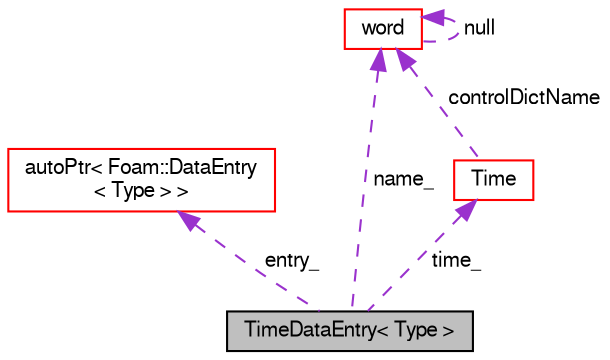 digraph "TimeDataEntry&lt; Type &gt;"
{
  bgcolor="transparent";
  edge [fontname="FreeSans",fontsize="10",labelfontname="FreeSans",labelfontsize="10"];
  node [fontname="FreeSans",fontsize="10",shape=record];
  Node2 [label="TimeDataEntry\< Type \>",height=0.2,width=0.4,color="black", fillcolor="grey75", style="filled", fontcolor="black"];
  Node3 -> Node2 [dir="back",color="darkorchid3",fontsize="10",style="dashed",label=" entry_" ,fontname="FreeSans"];
  Node3 [label="autoPtr\< Foam::DataEntry\l\< Type \> \>",height=0.2,width=0.4,color="red",URL="$a25958.html"];
  Node5 -> Node2 [dir="back",color="darkorchid3",fontsize="10",style="dashed",label=" time_" ,fontname="FreeSans"];
  Node5 [label="Time",height=0.2,width=0.4,color="red",URL="$a26350.html",tooltip="Class to control time during OpenFOAM simulations that is also the top-level objectRegistry. "];
  Node35 -> Node5 [dir="back",color="darkorchid3",fontsize="10",style="dashed",label=" controlDictName" ,fontname="FreeSans"];
  Node35 [label="word",height=0.2,width=0.4,color="red",URL="$a28258.html",tooltip="A class for handling words, derived from string. "];
  Node35 -> Node35 [dir="back",color="darkorchid3",fontsize="10",style="dashed",label=" null" ,fontname="FreeSans"];
  Node35 -> Node2 [dir="back",color="darkorchid3",fontsize="10",style="dashed",label=" name_" ,fontname="FreeSans"];
}
